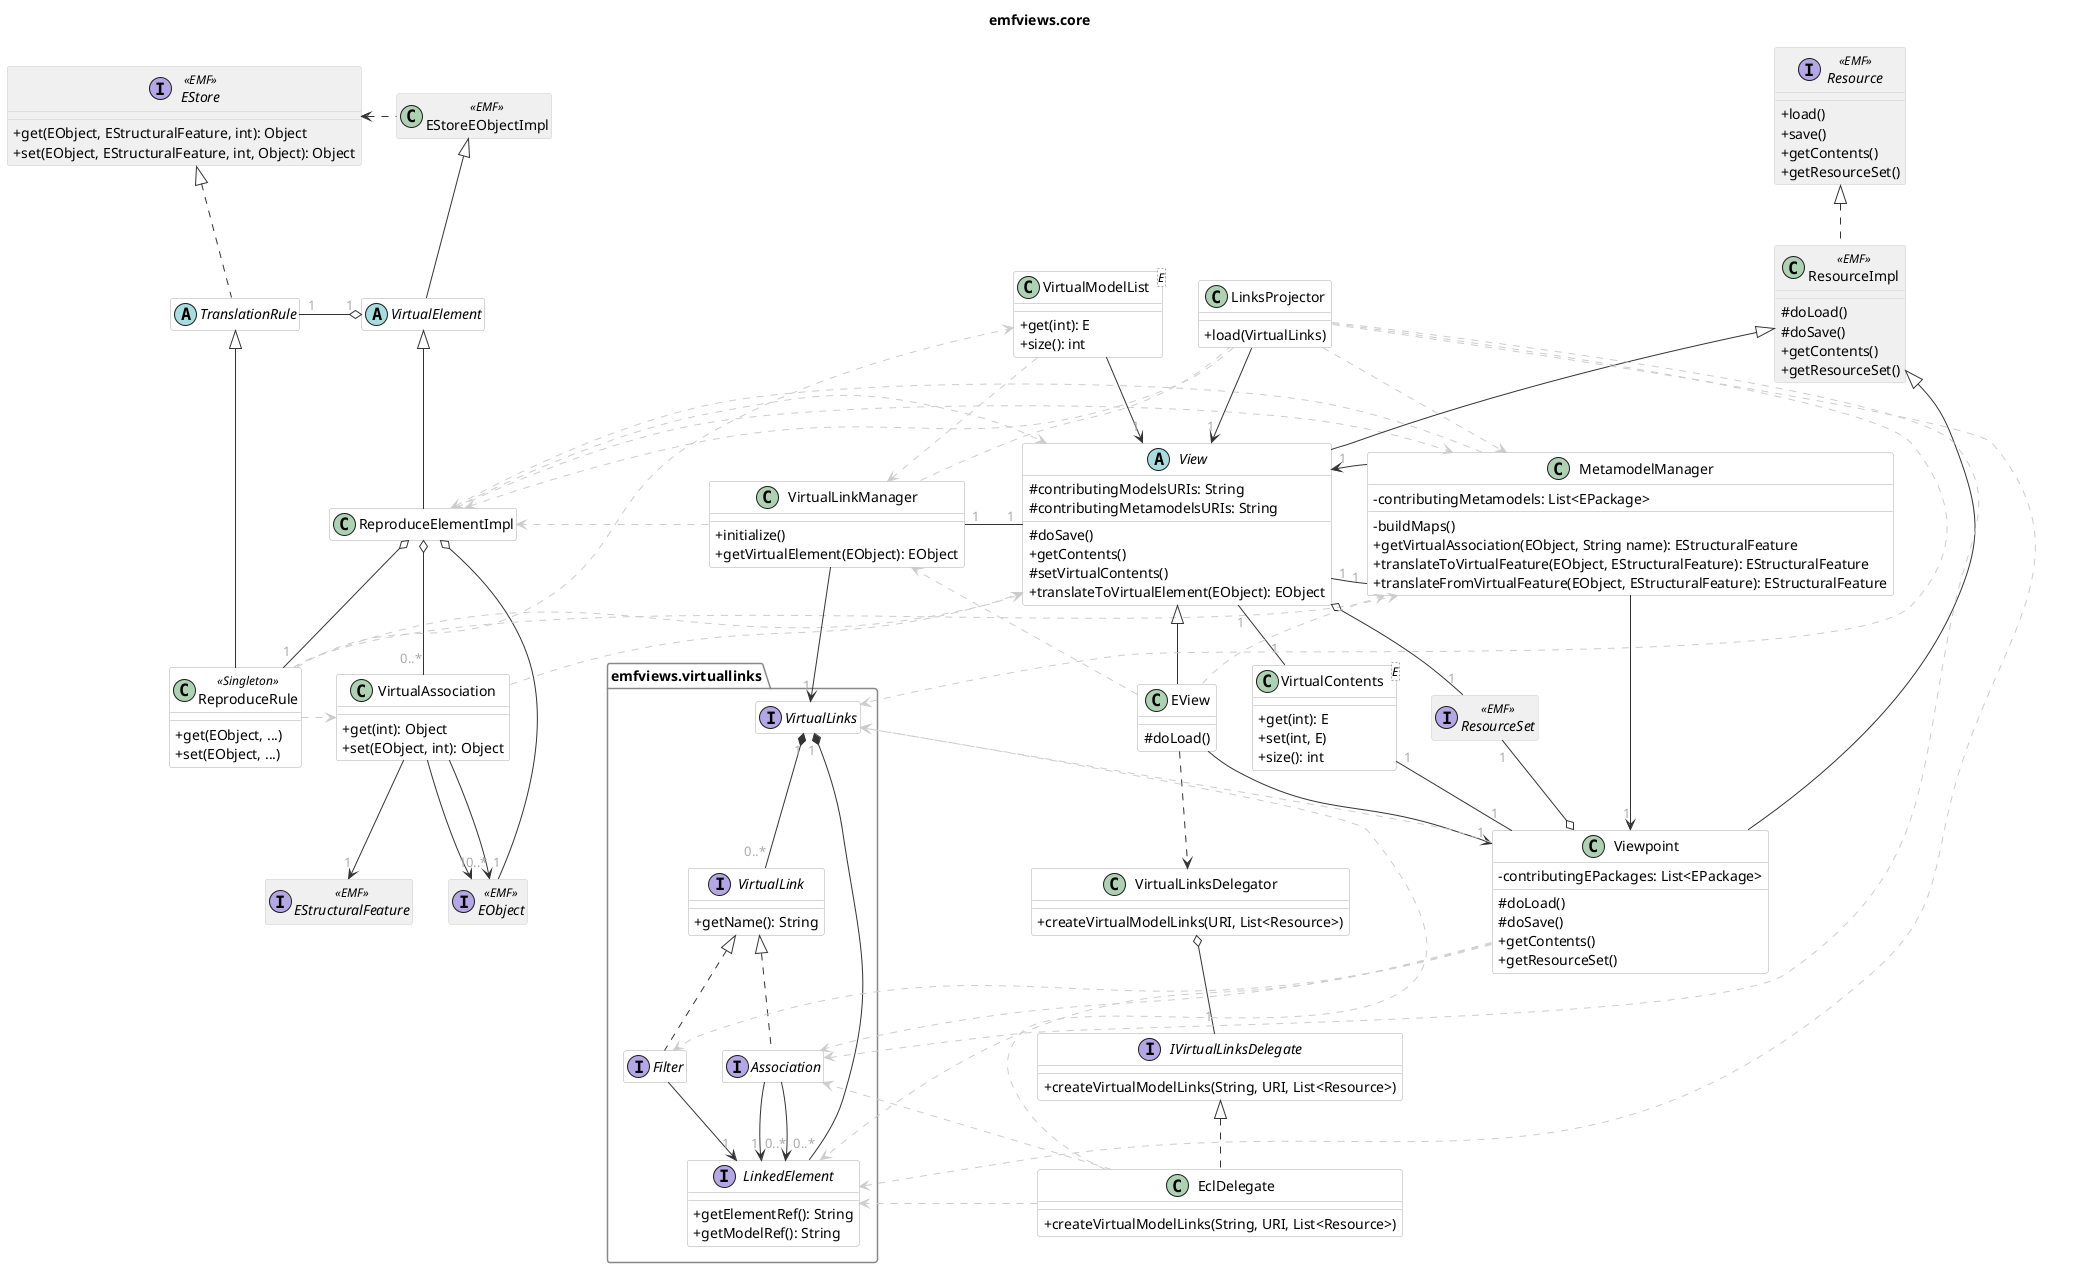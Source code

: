'~~~~~~~~~~~~~~~~~~~~~~~~~~~~~~~~~~~~~~~~~~~~~~~~~~~~~~~~~~~~~~~~~~~~~~~~~~~~
' (Partial) class diagram for EMFViews.core

@startuml

/' Theming '/

title emfviews.core

set namespaceseparator none
skinparam shadowing false
skinparam classAttributeIconSize 0

skinparam class {
  BackgroundColor<<EMF>> #f0f0f0
  BorderColor<<EMF>> #cdcdcd
  BackgroundColor #fff
  BorderColor #aaa
}

skinparam packageBorderColor #888

skinparam stereotype {
  CBackgroundColor #fff
  ABackgroundColor #fff
  IBackgroundColor #fff
}

skinparam arrow {
  Color #333
  FontColor #aaa
}

'~~~~~~~~~~~~~~~~~~~~~~~~~~~~~~~~~~~~~~~~~~~~~~~~~~~~~~~~~~~~~~~~~~~~~~~~~~~~
' EMF Package

' not actually inside a package{} block because it over-constrains the
' contained classes

interface Resource <<EMF>> {
  +load()
  +save()
  +getContents()
  +getResourceSet()
}

class ResourceImpl <<EMF>> {
  #doLoad()
  #doSave()
  +getContents()
  +getResourceSet()
}

class EStoreEObjectImpl <<EMF>> {
}

interface EStore <<EMF>> {
  +get(EObject, EStructuralFeature, int): Object
  +set(EObject, EStructuralFeature, int, Object): Object
}

interface EObject <<EMF>> {
}

interface EStructuralFeature <<EMF>> {
}

interface ResourceSet <<EMF>> {
}

hide EObject members
hide EStructuralFeature members
hide EStoreEObjectImpl members
hide ResourceSet members

Resource <|.. ResourceImpl
EStoreEObjectImpl .left> EStore

'~~~~~~~~~~~~~~~~~~~~~~~~~~~~~~~~~~~~~~~~~~~~~~~~~~~~~~~~~~~~~~~~~~~~~~~~~~~~
' VirtualLinks package

package emfviews.virtuallinks {

  interface VirtualLinks {
  }

  interface VirtualLink {
    +getName(): String
  }

  interface Filter {
  }

  interface Association {
  }

  interface LinkedElement {
    +getElementRef(): String
    +getModelRef(): String
  }

}

hide VirtualLinks members
hide Filter members
hide Association members

VirtualLinks "1" *-- "0..*" VirtualLink   /': virtualLinks '/
VirtualLinks "1" *-- "0..*" LinkedElement /': linkedElements '/

VirtualLink <|.. Association
VirtualLink <|.. Filter

Association --> "1" LinkedElement    /' : sourceElement '/
Association --> "0..*" LinkedElement /' : targetElements '/

Filter --> "1" LinkedElement    /' : filteredElement '/

/' hide VirtualLinks   '/

'~~~~~~~~~~~~~~~~~~~~~~~~~~~~~~~~~~~~~~~~~~~~~~~~~~~~~~~~~~~~~~~~~~~~~~~~~~~~
' EMFViews.elements/rules

abstract class VirtualElement {
}

class ReproduceElementImpl {
}

class VirtualAssociation {
  +get(int): Object
  +set(EObject, int): Object
}

abstract class TranslationRule {
}

class ReproduceRule <<Singleton>> {
  +get(EObject, ...)
  +set(EObject, ...)
}

class VirtualModelList<E> {
  +get(int): E
  +size(): int
}


hide VirtualElement members
hide ReproduceElementImpl members
hide TranslationRule members

EStoreEObjectImpl <|-- VirtualElement
VirtualElement <|-- ReproduceElementImpl
VirtualElement "1" o-left "1" TranslationRule /' : translationRule '/

ReproduceElementImpl o-- "1" EObject               /' : concreteElement '/
ReproduceElementImpl o-- "0..*" VirtualAssociation /' : virtualAssociations '/
ReproduceElementImpl o-- "1" ReproduceRule         /' : translationRule '/
ReproduceElementImpl .[norank,#ccc].> View
ReproduceElementImpl .[norank,#ccc].> MetamodelManager
/' ReproduceElementImpl .[norank,#ccc].> EStructuralFeature '/

VirtualAssociation --> "1" EObject            /' : container '/
VirtualAssociation --> "0..*" EObject         /' : referencedElements '/
VirtualAssociation --> "1" EStructuralFeature /' : virtualFeature '/
VirtualAssociation .[norank,#ccc].> View

EStore <|.. TranslationRule
TranslationRule <|-- ReproduceRule

ReproduceRule .[norank,#ccc].> View
ReproduceRule .[norank,#ccc].> MetamodelManager
ReproduceRule .[norank,#ccc].> VirtualModelList
ReproduceRule .[norank,#ccc].> VirtualAssociation

VirtualModelList --> "1" View   /' : virtualModel '/
VirtualModelList .[norank,#ccc].> VirtualLinkManager

'~~~~~~~~~~~~~~~~~~~~~~~~~~~~~~~~~~~~~~~~~~~~~~~~~~~~~~~~~~~~~~~~~~~~~~~~~~~~
' EMFViews.core

abstract class View {
  #contributingModelsURIs: String
  #contributingMetamodelsURIs: String
  #doSave()
  +getContents()
  #setVirtualContents()
  +translateToVirtualElement(EObject): EObject
}

class Viewpoint {
  -contributingEPackages: List<EPackage>
  #doLoad()
  #doSave()
  +getContents()
  +getResourceSet()
}

class EView {
  #doLoad()
}

class VirtualLinkManager {
  +initialize()
  +getVirtualElement(EObject): EObject
}

class MetamodelManager {
  -contributingMetamodels: List<EPackage>
  -buildMaps()
  +getVirtualAssociation(EObject, String name): EStructuralFeature
  +translateToVirtualFeature(EObject, EStructuralFeature): EStructuralFeature
  +translateFromVirtualFeature(EObject, EStructuralFeature): EStructuralFeature
}

class LinksProjector {
  +load(VirtualLinks)
}

class VirtualLinksDelegator {
  +createVirtualModelLinks(URI, List<Resource>)
}

interface IVirtualLinksDelegate {
  +createVirtualModelLinks(String, URI, List<Resource>)
}

class EclDelegate {
  +createVirtualModelLinks(String, URI, List<Resource>)
}

/'
 ' note left
 '   Created by VirtualLinkManager and
 '   discarded after it has created
 '   ReproduceElement for each Association
 ' end note
 '/

class VirtualContents<E> {
  +get(int): E
  +set(int, E)
  +size(): int
}

'~~~~~~~~~~~~~~~~~~~~~~~~~~~~~~~~~~~~~~~~~~~
' Relationships

ResourceImpl <|-- View
View "1" -left "1" VirtualLinkManager
View "1" -right "1" MetamodelManager
View "1" -- "1" VirtualContents
View o-- "1" ResourceSet

View <|-- EView
EView --> "1" Viewpoint              /' : viewpoint '/
EView .[norank,#ccc].> VirtualLinkManager
EView .[norank,#ccc].> MetamodelManager
EView ..> VirtualLinksDelegator

VirtualLinksDelegator o-- "1" IVirtualLinksDelegate

IVirtualLinksDelegate <|.. EclDelegate

EclDelegate .[norank,#ccc].> VirtualLinks
EclDelegate .[norank,#ccc].> Association
EclDelegate .[norank,#ccc].> LinkedElement

ResourceImpl <|-- Viewpoint
Viewpoint o-[norank]- "1" ResourceSet   /' : virtualResourceSet '/
Viewpoint "1" -[norank]- "1" VirtualContents
Viewpoint .[norank,#ccc].> VirtualLinks
Viewpoint .[norank,#ccc].> Association
Viewpoint .[norank,#ccc].> LinkedElement
Viewpoint .[norank,#ccc].> Filter

MetamodelManager --> "1" Viewpoint /' viewpoint '/
MetamodelManager --> "1" View /' virtualModel '/
MetamodelManager .[norank,#ccc].> ReproduceElementImpl

VirtualLinkManager --> "1" VirtualLinks /' weavingModel '/
VirtualLinkManager .[norank,#ccc].> ReproduceElementImpl
VirtualLinkManager .[norank,#ccc]. LinksProjector

LinksProjector --> "1" View     /'virtualModel '/
LinksProjector .[norank,#ccc].> MetamodelManager
LinksProjector .[norank,#ccc].> VirtualLinks
LinksProjector .[norank,#ccc].> Association
LinksProjector .[norank,#ccc].> LinkedElement
LinksProjector .[norank,#ccc].> ReproduceElementImpl

EView -[hidden]> VirtualContents
VirtualContents -[hidden]> ResourceSet

@enduml
